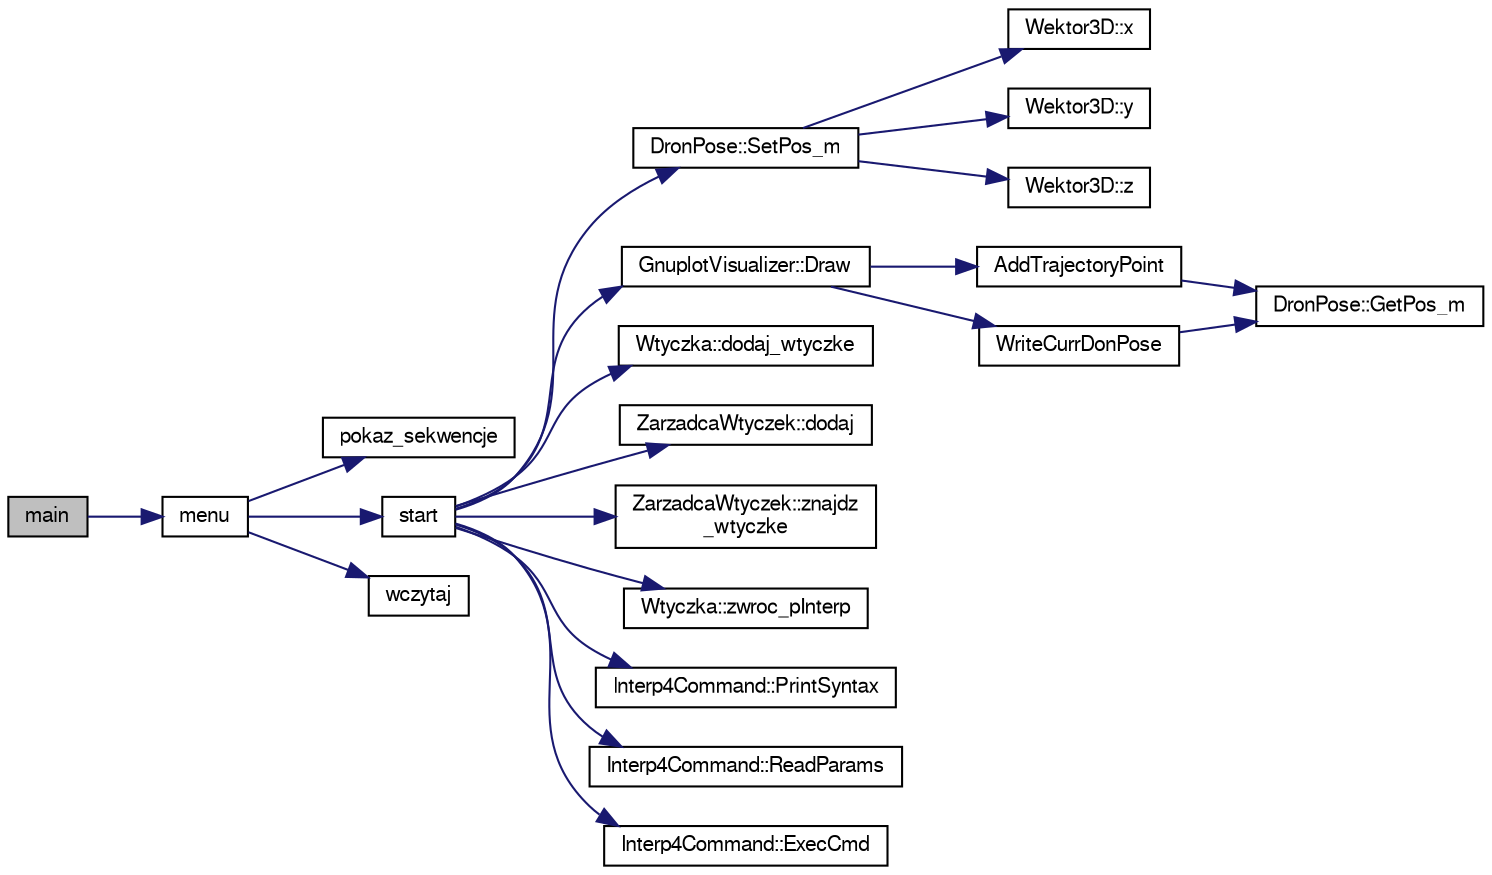 digraph "main"
{
  edge [fontname="FreeSans",fontsize="10",labelfontname="FreeSans",labelfontsize="10"];
  node [fontname="FreeSans",fontsize="10",shape=record];
  rankdir="LR";
  Node1 [label="main",height=0.2,width=0.4,color="black", fillcolor="grey75", style="filled", fontcolor="black"];
  Node1 -> Node2 [color="midnightblue",fontsize="10",style="solid",fontname="FreeSans"];
  Node2 [label="menu",height=0.2,width=0.4,color="black", fillcolor="white", style="filled",URL="$main_8cpp.html#a2a0e843767aeea4f433a28b9c54f573a",tooltip="wywoluje menu obslugi polecen dla drona Po wybraniu zadanej opcji realizowane sa zadania zgodnie z op..."];
  Node2 -> Node3 [color="midnightblue",fontsize="10",style="solid",fontname="FreeSans"];
  Node3 [label="pokaz_sekwencje",height=0.2,width=0.4,color="black", fillcolor="white", style="filled",URL="$main_8cpp.html#ad7761d56443357d2ae5d70a3d2994e65",tooltip="wypisuje na konsoli zawartosc pliku tekstowego z ktorego pobieramy komendy dla drona ..."];
  Node2 -> Node4 [color="midnightblue",fontsize="10",style="solid",fontname="FreeSans"];
  Node4 [label="start",height=0.2,width=0.4,color="black", fillcolor="white", style="filled",URL="$main_8cpp.html#a60de64d75454385b23995437f1d72669",tooltip="realizuje obbliczanie i pozycji drona oraz jej rysowanie Po każdorazowym wczytaniu jednej linijki dan..."];
  Node4 -> Node5 [color="midnightblue",fontsize="10",style="solid",fontname="FreeSans"];
  Node5 [label="DronPose::SetPos_m",height=0.2,width=0.4,color="black", fillcolor="white", style="filled",URL="$class_dron_pose.html#aeefe822241c1c8dbcab3e806dd1016bf",tooltip="Ustawia wartości współrzędnych pozy robota. "];
  Node5 -> Node6 [color="midnightblue",fontsize="10",style="solid",fontname="FreeSans"];
  Node6 [label="Wektor3D::x",height=0.2,width=0.4,color="black", fillcolor="white", style="filled",URL="$class_wektor3_d.html#ad0c31a932da0869dd3ef99ed6e8025c1",tooltip="Udostępia do odczytu współrzędną x-ową. "];
  Node5 -> Node7 [color="midnightblue",fontsize="10",style="solid",fontname="FreeSans"];
  Node7 [label="Wektor3D::y",height=0.2,width=0.4,color="black", fillcolor="white", style="filled",URL="$class_wektor3_d.html#a470e6aadf3fca3101398c9326f20bfa6",tooltip="Udostępia do odczytu współrzędną y-ową. "];
  Node5 -> Node8 [color="midnightblue",fontsize="10",style="solid",fontname="FreeSans"];
  Node8 [label="Wektor3D::z",height=0.2,width=0.4,color="black", fillcolor="white", style="filled",URL="$class_wektor3_d.html#a79389ab1455820e0ad030350668d91d7",tooltip="Udostępia do odczytu współrzędną z-ową. "];
  Node4 -> Node9 [color="midnightblue",fontsize="10",style="solid",fontname="FreeSans"];
  Node9 [label="GnuplotVisualizer::Draw",height=0.2,width=0.4,color="black", fillcolor="white", style="filled",URL="$class_gnuplot_visualizer.html#a2838d8dfb9a8e5f1c383f59f2dd2d9a1"];
  Node9 -> Node10 [color="midnightblue",fontsize="10",style="solid",fontname="FreeSans"];
  Node10 [label="AddTrajectoryPoint",height=0.2,width=0.4,color="black", fillcolor="white", style="filled",URL="$_gnuplot_visualizer_8cpp.html#a6c3d421ff2f75448e73d2e2d5bd4193f"];
  Node10 -> Node11 [color="midnightblue",fontsize="10",style="solid",fontname="FreeSans"];
  Node11 [label="DronPose::GetPos_m",height=0.2,width=0.4,color="black", fillcolor="white", style="filled",URL="$class_dron_pose.html#a28a67bce394f521e1dad82e1e732d2b4",tooltip="Udostępnia wartości współrzędnych pozy robota. "];
  Node9 -> Node12 [color="midnightblue",fontsize="10",style="solid",fontname="FreeSans"];
  Node12 [label="WriteCurrDonPose",height=0.2,width=0.4,color="black", fillcolor="white", style="filled",URL="$_gnuplot_visualizer_8cpp.html#a9f7a66ce1ada8bb52c97bc5fb9110f61"];
  Node12 -> Node11 [color="midnightblue",fontsize="10",style="solid",fontname="FreeSans"];
  Node4 -> Node13 [color="midnightblue",fontsize="10",style="solid",fontname="FreeSans"];
  Node13 [label="Wtyczka::dodaj_wtyczke",height=0.2,width=0.4,color="black", fillcolor="white", style="filled",URL="$class_wtyczka.html#a9e6f77fccad0488ff4fe7af14837c0f3",tooltip="aktualizuje wskazniki klasy o konkretne wartosci z zadanej wtyczki "];
  Node4 -> Node14 [color="midnightblue",fontsize="10",style="solid",fontname="FreeSans"];
  Node14 [label="ZarzadcaWtyczek::dodaj",height=0.2,width=0.4,color="black", fillcolor="white", style="filled",URL="$class_zarzadca_wtyczek.html#a884dcd74c02a20f7c417c81d57a25865",tooltip="dodaje do naszej mapy kolejne wtyczki "];
  Node4 -> Node15 [color="midnightblue",fontsize="10",style="solid",fontname="FreeSans"];
  Node15 [label="ZarzadcaWtyczek::znajdz\l_wtyczke",height=0.2,width=0.4,color="black", fillcolor="white", style="filled",URL="$class_zarzadca_wtyczek.html#a2491c29414eee59b94ed0027d5d46e44",tooltip="dodaje do naszej mapy kolejne wtyczki "];
  Node4 -> Node16 [color="midnightblue",fontsize="10",style="solid",fontname="FreeSans"];
  Node16 [label="Wtyczka::zwroc_pInterp",height=0.2,width=0.4,color="black", fillcolor="white", style="filled",URL="$class_wtyczka.html#a906c746b382668b6f1b9baea189514ec",tooltip="zwraca wskaznik do konkretnej wtyczki, jako ze jest on zmienna prywatna "];
  Node4 -> Node17 [color="midnightblue",fontsize="10",style="solid",fontname="FreeSans"];
  Node17 [label="Interp4Command::PrintSyntax",height=0.2,width=0.4,color="black", fillcolor="white", style="filled",URL="$class_interp4_command.html#a693ca79d24ba27d11a19ed6fc90c37b9"];
  Node4 -> Node18 [color="midnightblue",fontsize="10",style="solid",fontname="FreeSans"];
  Node18 [label="Interp4Command::ReadParams",height=0.2,width=0.4,color="black", fillcolor="white", style="filled",URL="$class_interp4_command.html#a3e15ef01af10fa8961926fd9b0274ab8"];
  Node4 -> Node19 [color="midnightblue",fontsize="10",style="solid",fontname="FreeSans"];
  Node19 [label="Interp4Command::ExecCmd",height=0.2,width=0.4,color="black", fillcolor="white", style="filled",URL="$class_interp4_command.html#addcabef75953607c3e94ac8cc2cab7c8"];
  Node2 -> Node20 [color="midnightblue",fontsize="10",style="solid",fontname="FreeSans"];
  Node20 [label="wczytaj",height=0.2,width=0.4,color="black", fillcolor="white", style="filled",URL="$main_8cpp.html#a12f10721637d2ba9cc581d23cda87ab9",tooltip="pobiera od uzytkownika nazwe pliku Nastepnie z tego pliku beda czytane polecenia dla drona ..."];
}
